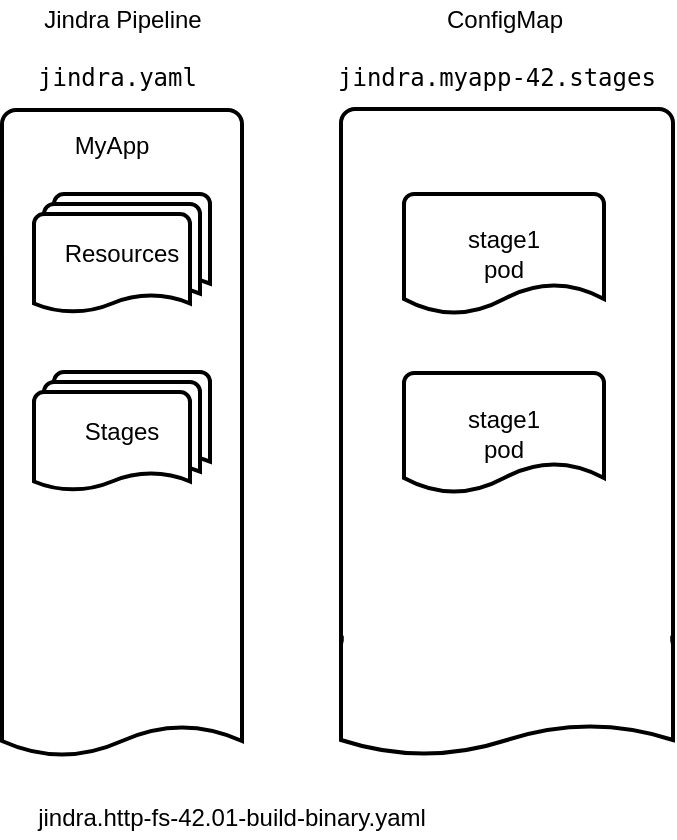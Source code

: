 <mxfile version="11.2.5" type="device" pages="1"><diagram id="T2wMVS4K0Q81LtqIqh0t" name="Page-1"><mxGraphModel dx="1222" dy="979" grid="0" gridSize="10" guides="1" tooltips="1" connect="1" arrows="1" fold="1" page="1" pageScale="1" pageWidth="1169" pageHeight="827" math="0" shadow="0"><root><mxCell id="0"/><mxCell id="1" parent="0"/><mxCell id="jAjMzBQj3_B7UF75tghL-22" value="" style="group" vertex="1" connectable="0" parent="1"><mxGeometry x="70" y="119" width="120" height="323" as="geometry"/></mxCell><mxCell id="jAjMzBQj3_B7UF75tghL-3" value="" style="rounded=1;whiteSpace=wrap;html=1;absoluteArcSize=1;arcSize=14;strokeWidth=2;shadow=0;" vertex="1" parent="jAjMzBQj3_B7UF75tghL-22"><mxGeometry width="120" height="290" as="geometry"/></mxCell><mxCell id="jAjMzBQj3_B7UF75tghL-13" value="" style="group" vertex="1" connectable="0" parent="jAjMzBQj3_B7UF75tghL-22"><mxGeometry y="257" width="120" height="66" as="geometry"/></mxCell><mxCell id="jAjMzBQj3_B7UF75tghL-11" value="" style="group" vertex="1" connectable="0" parent="jAjMzBQj3_B7UF75tghL-13"><mxGeometry width="120" height="66" as="geometry"/></mxCell><mxCell id="jAjMzBQj3_B7UF75tghL-5" value="" style="strokeWidth=2;html=1;shape=mxgraph.flowchart.document2;whiteSpace=wrap;size=0.25;shadow=0;" vertex="1" parent="jAjMzBQj3_B7UF75tghL-11"><mxGeometry y="6" width="120" height="60" as="geometry"/></mxCell><mxCell id="jAjMzBQj3_B7UF75tghL-4" value="" style="whiteSpace=wrap;html=1;shadow=0;strokeColor=none;" vertex="1" parent="jAjMzBQj3_B7UF75tghL-11"><mxGeometry x="1" width="118" height="17" as="geometry"/></mxCell><mxCell id="jAjMzBQj3_B7UF75tghL-7" value="Jindra Pipeline" style="text;html=1;strokeColor=none;fillColor=none;align=center;verticalAlign=middle;whiteSpace=wrap;rounded=0;shadow=0;" vertex="1" parent="1"><mxGeometry x="75.5" y="64" width="109" height="20" as="geometry"/></mxCell><mxCell id="jAjMzBQj3_B7UF75tghL-8" value="MyApp" style="text;html=1;strokeColor=none;fillColor=none;align=center;verticalAlign=middle;whiteSpace=wrap;rounded=0;shadow=0;" vertex="1" parent="1"><mxGeometry x="84.5" y="127" width="80" height="20" as="geometry"/></mxCell><mxCell id="jAjMzBQj3_B7UF75tghL-9" value="Resources" style="strokeWidth=2;html=1;shape=mxgraph.flowchart.multi-document;whiteSpace=wrap;shadow=0;align=center;" vertex="1" parent="1"><mxGeometry x="86" y="161" width="88" height="60" as="geometry"/></mxCell><mxCell id="jAjMzBQj3_B7UF75tghL-10" value="Stages" style="strokeWidth=2;html=1;shape=mxgraph.flowchart.multi-document;whiteSpace=wrap;shadow=0;align=center;" vertex="1" parent="1"><mxGeometry x="86" y="250" width="88" height="60" as="geometry"/></mxCell><mxCell id="jAjMzBQj3_B7UF75tghL-23" value="" style="group" vertex="1" connectable="0" parent="1"><mxGeometry x="239.5" y="118.5" width="166" height="323" as="geometry"/></mxCell><mxCell id="jAjMzBQj3_B7UF75tghL-24" value="" style="rounded=1;whiteSpace=wrap;html=1;absoluteArcSize=1;arcSize=14;strokeWidth=2;shadow=0;" vertex="1" parent="jAjMzBQj3_B7UF75tghL-23"><mxGeometry width="166" height="290" as="geometry"/></mxCell><mxCell id="jAjMzBQj3_B7UF75tghL-25" value="" style="group" vertex="1" connectable="0" parent="jAjMzBQj3_B7UF75tghL-23"><mxGeometry y="257" width="166" height="66" as="geometry"/></mxCell><mxCell id="jAjMzBQj3_B7UF75tghL-26" value="" style="group" vertex="1" connectable="0" parent="jAjMzBQj3_B7UF75tghL-25"><mxGeometry width="166" height="66" as="geometry"/></mxCell><mxCell id="jAjMzBQj3_B7UF75tghL-27" value="" style="strokeWidth=2;html=1;shape=mxgraph.flowchart.document2;whiteSpace=wrap;size=0.25;shadow=0;" vertex="1" parent="jAjMzBQj3_B7UF75tghL-26"><mxGeometry y="6" width="166" height="60" as="geometry"/></mxCell><mxCell id="jAjMzBQj3_B7UF75tghL-28" value="" style="whiteSpace=wrap;html=1;shadow=0;strokeColor=none;" vertex="1" parent="jAjMzBQj3_B7UF75tghL-26"><mxGeometry x="1.383" width="163.233" height="17" as="geometry"/></mxCell><mxCell id="jAjMzBQj3_B7UF75tghL-33" value="stage1&lt;br&gt;pod" style="strokeWidth=2;html=1;shape=mxgraph.flowchart.document2;whiteSpace=wrap;size=0.25;shadow=0;align=center;" vertex="1" parent="jAjMzBQj3_B7UF75tghL-23"><mxGeometry x="31.5" y="42.5" width="100" height="60" as="geometry"/></mxCell><mxCell id="jAjMzBQj3_B7UF75tghL-34" value="stage1&lt;br&gt;pod" style="strokeWidth=2;html=1;shape=mxgraph.flowchart.document2;whiteSpace=wrap;size=0.25;shadow=0;align=center;" vertex="1" parent="jAjMzBQj3_B7UF75tghL-23"><mxGeometry x="31.5" y="132" width="100" height="60" as="geometry"/></mxCell><mxCell id="jAjMzBQj3_B7UF75tghL-29" value="ConfigMap" style="text;html=1;strokeColor=none;fillColor=none;align=center;verticalAlign=middle;whiteSpace=wrap;rounded=0;shadow=0;" vertex="1" parent="1"><mxGeometry x="266.5" y="64" width="109" height="20" as="geometry"/></mxCell><mxCell id="jAjMzBQj3_B7UF75tghL-31" value="&lt;pre&gt;jindra.yaml&lt;/pre&gt;" style="text;html=1;resizable=0;points=[];autosize=1;align=left;verticalAlign=top;spacingTop=-4;" vertex="1" parent="1"><mxGeometry x="85.5" y="80.5" width="89" height="38" as="geometry"/></mxCell><mxCell id="jAjMzBQj3_B7UF75tghL-32" value="&lt;pre&gt;jindra.myapp-42.stages&lt;/pre&gt;" style="text;html=1;resizable=0;points=[];autosize=1;align=left;verticalAlign=top;spacingTop=-4;" vertex="1" parent="1"><mxGeometry x="236" y="81" width="168" height="38" as="geometry"/></mxCell><mxCell id="jAjMzBQj3_B7UF75tghL-35" value="jindra.http-fs-42.01-build-binary.yaml" style="text;html=1;strokeColor=none;fillColor=none;align=center;verticalAlign=middle;whiteSpace=wrap;rounded=0;shadow=0;" vertex="1" parent="1"><mxGeometry x="69" y="463" width="232" height="20" as="geometry"/></mxCell></root></mxGraphModel></diagram></mxfile>